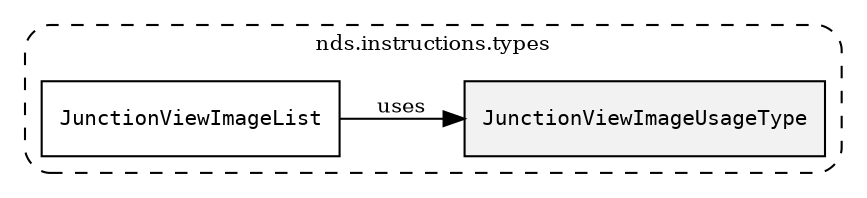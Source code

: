 /**
 * This dot file creates symbol collaboration diagram for JunctionViewImageUsageType.
 */
digraph ZSERIO
{
    node [shape=box, fontsize=10];
    rankdir="LR";
    fontsize=10;
    tooltip="JunctionViewImageUsageType collaboration diagram";

    subgraph "cluster_nds.instructions.types"
    {
        style="dashed, rounded";
        label="nds.instructions.types";
        tooltip="Package nds.instructions.types";
        href="../../../content/packages/nds.instructions.types.html#Package-nds-instructions-types";
        target="_parent";

        "JunctionViewImageUsageType" [style="filled", fillcolor="#0000000D", target="_parent", label=<<font face="monospace"><table align="center" border="0" cellspacing="0" cellpadding="0"><tr><td href="../../../content/packages/nds.instructions.types.html#Bitmask-JunctionViewImageUsageType" title="Bitmask defined in nds.instructions.types">JunctionViewImageUsageType</td></tr></table></font>>];
        "JunctionViewImageList" [target="_parent", label=<<font face="monospace"><table align="center" border="0" cellspacing="0" cellpadding="0"><tr><td href="../../../content/packages/nds.instructions.types.html#Structure-JunctionViewImageList" title="Structure defined in nds.instructions.types">JunctionViewImageList</td></tr></table></font>>];
    }

    "JunctionViewImageList" -> "JunctionViewImageUsageType" [label="uses", fontsize=10];
}
